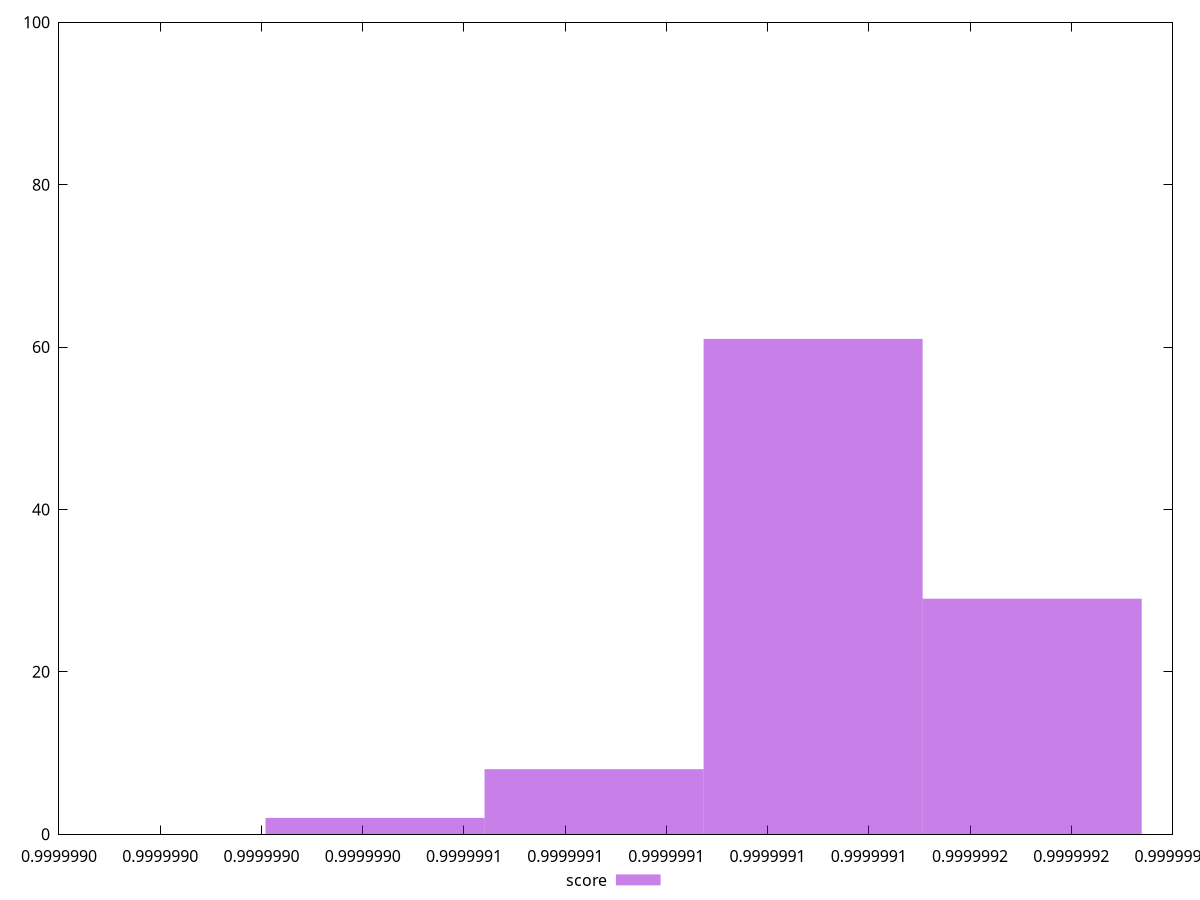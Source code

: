 reset
set terminal svg size 640, 490 enhanced background rgb 'white'
set output "report_00007_2020-12-11T15:55:29.892Z/interactive/samples/empty/score/histogram.svg"

$score <<EOF
0.9999990424372932 2
0.9999991722765251 29
0.9999991289967811 61
0.9999990857170372 8
EOF

set key outside below
set boxwidth 4.327974397571542e-8
set yrange [0:100]
set style fill transparent solid 0.5 noborder

plot \
  $score title "score" with boxes, \


reset